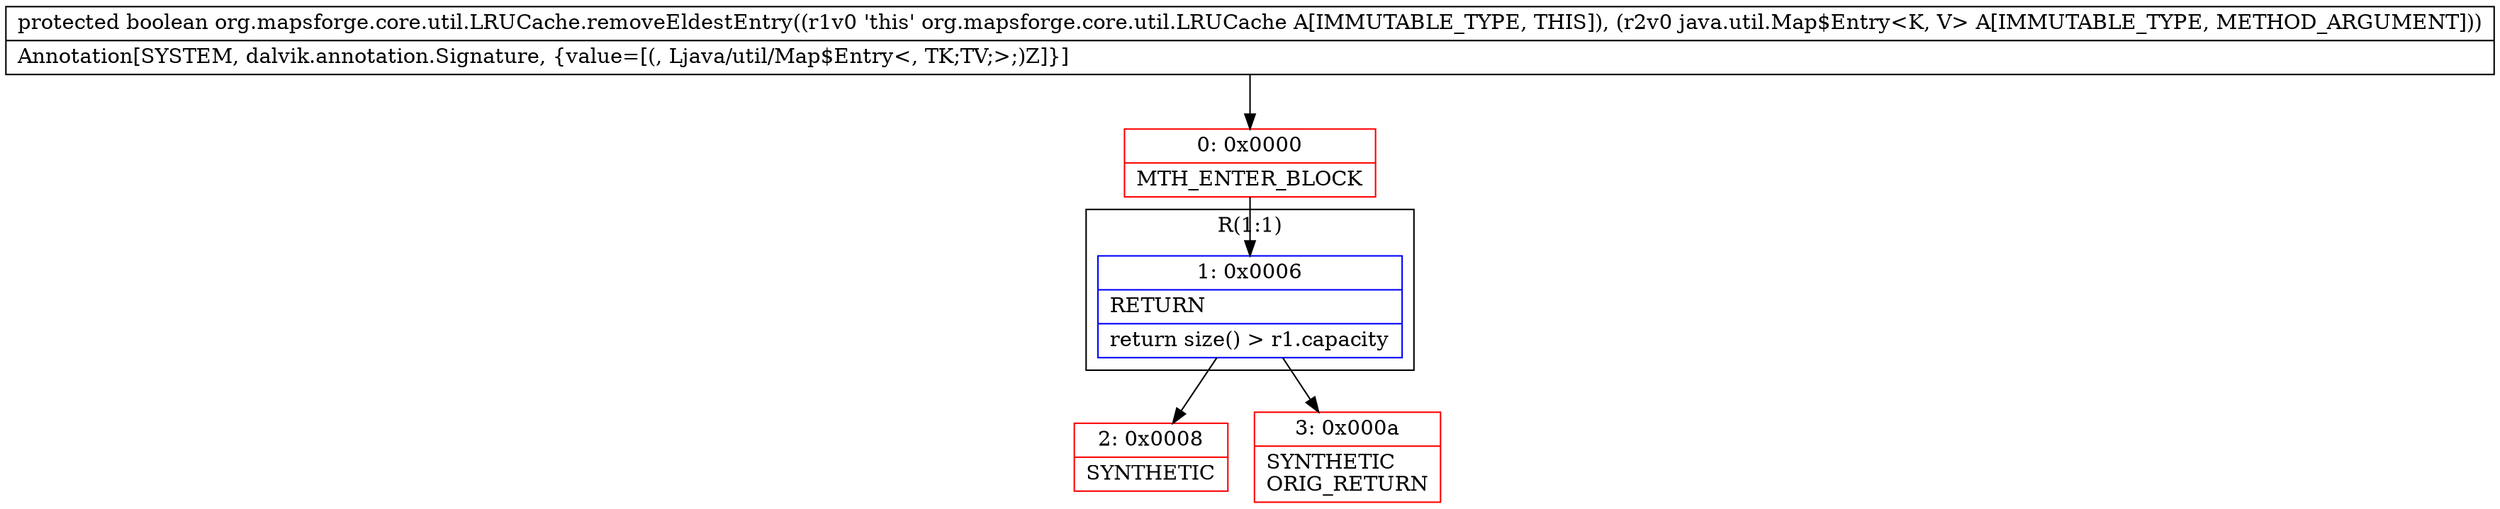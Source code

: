 digraph "CFG fororg.mapsforge.core.util.LRUCache.removeEldestEntry(Ljava\/util\/Map$Entry;)Z" {
subgraph cluster_Region_963538327 {
label = "R(1:1)";
node [shape=record,color=blue];
Node_1 [shape=record,label="{1\:\ 0x0006|RETURN\l|return size() \> r1.capacity\l}"];
}
Node_0 [shape=record,color=red,label="{0\:\ 0x0000|MTH_ENTER_BLOCK\l}"];
Node_2 [shape=record,color=red,label="{2\:\ 0x0008|SYNTHETIC\l}"];
Node_3 [shape=record,color=red,label="{3\:\ 0x000a|SYNTHETIC\lORIG_RETURN\l}"];
MethodNode[shape=record,label="{protected boolean org.mapsforge.core.util.LRUCache.removeEldestEntry((r1v0 'this' org.mapsforge.core.util.LRUCache A[IMMUTABLE_TYPE, THIS]), (r2v0 java.util.Map$Entry\<K, V\> A[IMMUTABLE_TYPE, METHOD_ARGUMENT]))  | Annotation[SYSTEM, dalvik.annotation.Signature, \{value=[(, Ljava\/util\/Map$Entry\<, TK;TV;\>;)Z]\}]\l}"];
MethodNode -> Node_0;
Node_1 -> Node_2;
Node_1 -> Node_3;
Node_0 -> Node_1;
}

